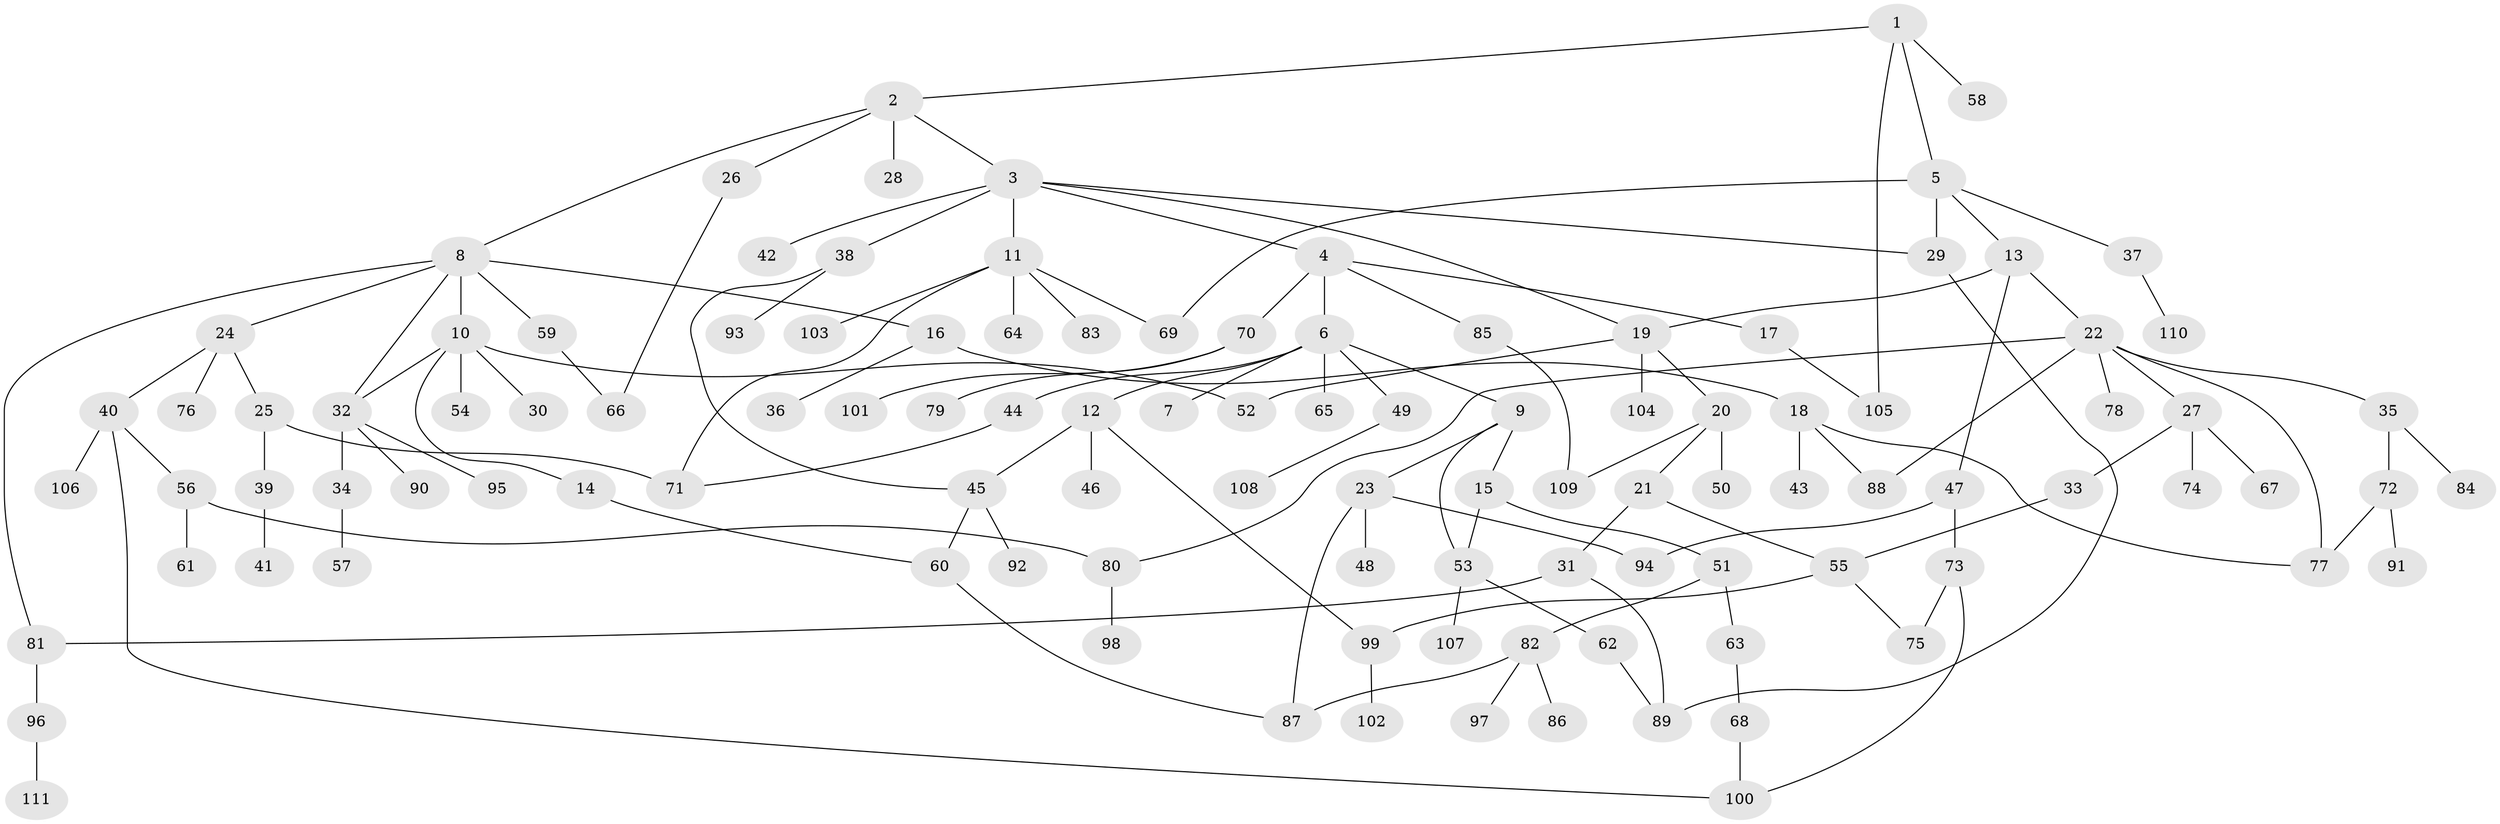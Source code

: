 // Generated by graph-tools (version 1.1) at 2025/41/03/09/25 04:41:26]
// undirected, 111 vertices, 138 edges
graph export_dot {
graph [start="1"]
  node [color=gray90,style=filled];
  1;
  2;
  3;
  4;
  5;
  6;
  7;
  8;
  9;
  10;
  11;
  12;
  13;
  14;
  15;
  16;
  17;
  18;
  19;
  20;
  21;
  22;
  23;
  24;
  25;
  26;
  27;
  28;
  29;
  30;
  31;
  32;
  33;
  34;
  35;
  36;
  37;
  38;
  39;
  40;
  41;
  42;
  43;
  44;
  45;
  46;
  47;
  48;
  49;
  50;
  51;
  52;
  53;
  54;
  55;
  56;
  57;
  58;
  59;
  60;
  61;
  62;
  63;
  64;
  65;
  66;
  67;
  68;
  69;
  70;
  71;
  72;
  73;
  74;
  75;
  76;
  77;
  78;
  79;
  80;
  81;
  82;
  83;
  84;
  85;
  86;
  87;
  88;
  89;
  90;
  91;
  92;
  93;
  94;
  95;
  96;
  97;
  98;
  99;
  100;
  101;
  102;
  103;
  104;
  105;
  106;
  107;
  108;
  109;
  110;
  111;
  1 -- 2;
  1 -- 5;
  1 -- 58;
  1 -- 105;
  2 -- 3;
  2 -- 8;
  2 -- 26;
  2 -- 28;
  3 -- 4;
  3 -- 11;
  3 -- 19;
  3 -- 38;
  3 -- 42;
  3 -- 29;
  4 -- 6;
  4 -- 17;
  4 -- 70;
  4 -- 85;
  5 -- 13;
  5 -- 29;
  5 -- 37;
  5 -- 69;
  6 -- 7;
  6 -- 9;
  6 -- 12;
  6 -- 44;
  6 -- 49;
  6 -- 65;
  8 -- 10;
  8 -- 16;
  8 -- 24;
  8 -- 59;
  8 -- 81;
  8 -- 32;
  9 -- 15;
  9 -- 23;
  9 -- 53;
  10 -- 14;
  10 -- 30;
  10 -- 32;
  10 -- 54;
  10 -- 52;
  11 -- 64;
  11 -- 69;
  11 -- 71;
  11 -- 83;
  11 -- 103;
  12 -- 45;
  12 -- 46;
  12 -- 99;
  13 -- 22;
  13 -- 47;
  13 -- 19;
  14 -- 60;
  15 -- 51;
  15 -- 53;
  16 -- 18;
  16 -- 36;
  17 -- 105;
  18 -- 43;
  18 -- 77;
  18 -- 88;
  19 -- 20;
  19 -- 52;
  19 -- 104;
  20 -- 21;
  20 -- 50;
  20 -- 109;
  21 -- 31;
  21 -- 55;
  22 -- 27;
  22 -- 35;
  22 -- 78;
  22 -- 80;
  22 -- 88;
  22 -- 77;
  23 -- 48;
  23 -- 94;
  23 -- 87;
  24 -- 25;
  24 -- 40;
  24 -- 76;
  25 -- 39;
  25 -- 71;
  26 -- 66;
  27 -- 33;
  27 -- 67;
  27 -- 74;
  29 -- 89;
  31 -- 89;
  31 -- 81;
  32 -- 34;
  32 -- 90;
  32 -- 95;
  33 -- 55;
  34 -- 57;
  35 -- 72;
  35 -- 84;
  37 -- 110;
  38 -- 93;
  38 -- 45;
  39 -- 41;
  40 -- 56;
  40 -- 106;
  40 -- 100;
  44 -- 71;
  45 -- 92;
  45 -- 60;
  47 -- 73;
  47 -- 94;
  49 -- 108;
  51 -- 63;
  51 -- 82;
  53 -- 62;
  53 -- 107;
  55 -- 75;
  55 -- 99;
  56 -- 61;
  56 -- 80;
  59 -- 66;
  60 -- 87;
  62 -- 89;
  63 -- 68;
  68 -- 100;
  70 -- 79;
  70 -- 101;
  72 -- 91;
  72 -- 77;
  73 -- 75;
  73 -- 100;
  80 -- 98;
  81 -- 96;
  82 -- 86;
  82 -- 97;
  82 -- 87;
  85 -- 109;
  96 -- 111;
  99 -- 102;
}
